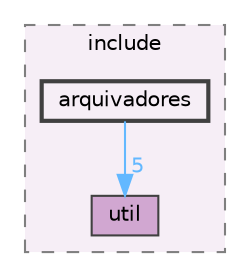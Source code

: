 digraph "becommons/include/arquivadores"
{
 // LATEX_PDF_SIZE
  bgcolor="transparent";
  edge [fontname=Helvetica,fontsize=10,labelfontname=Helvetica,labelfontsize=10];
  node [fontname=Helvetica,fontsize=10,shape=box,height=0.2,width=0.4];
  compound=true
  subgraph clusterdir_9a744b5567c265deacf566b467d8af59 {
    graph [ bgcolor="#f6eef6", pencolor="grey50", label="include", fontname=Helvetica,fontsize=10 style="filled,dashed", URL="dir_9a744b5567c265deacf566b467d8af59.html",tooltip=""]
  dir_01945739458c10315f029035be55b339 [label="util", fillcolor="#d1a7d1", color="grey25", style="filled", URL="dir_01945739458c10315f029035be55b339.html",tooltip=""];
  dir_0058f9f8930e3f234e27134542bf0d59 [label="arquivadores", fillcolor="#f6eef6", color="grey25", style="filled,bold", URL="dir_0058f9f8930e3f234e27134542bf0d59.html",tooltip=""];
  }
  dir_0058f9f8930e3f234e27134542bf0d59->dir_01945739458c10315f029035be55b339 [headlabel="5", labeldistance=1.5 headhref="dir_000002_000027.html" href="dir_000002_000027.html" color="steelblue1" fontcolor="steelblue1"];
}

